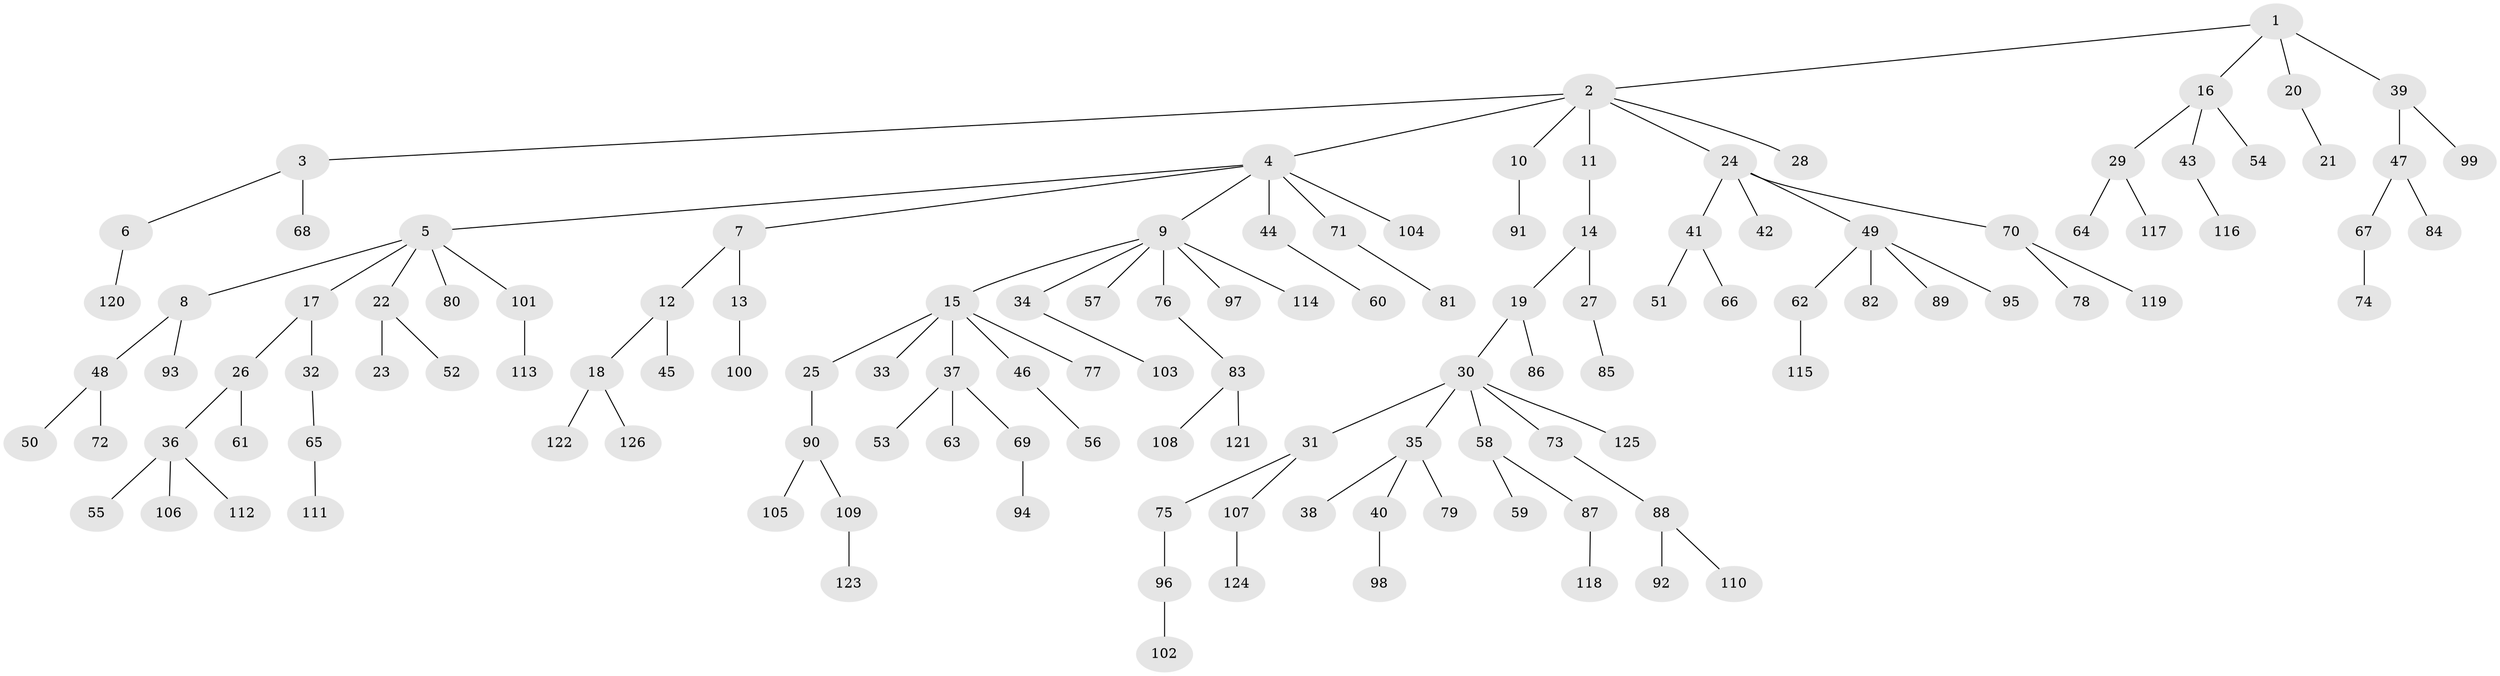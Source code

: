 // coarse degree distribution, {1: 0.78, 2: 0.2, 39: 0.02}
// Generated by graph-tools (version 1.1) at 2025/56/03/04/25 21:56:37]
// undirected, 126 vertices, 125 edges
graph export_dot {
graph [start="1"]
  node [color=gray90,style=filled];
  1;
  2;
  3;
  4;
  5;
  6;
  7;
  8;
  9;
  10;
  11;
  12;
  13;
  14;
  15;
  16;
  17;
  18;
  19;
  20;
  21;
  22;
  23;
  24;
  25;
  26;
  27;
  28;
  29;
  30;
  31;
  32;
  33;
  34;
  35;
  36;
  37;
  38;
  39;
  40;
  41;
  42;
  43;
  44;
  45;
  46;
  47;
  48;
  49;
  50;
  51;
  52;
  53;
  54;
  55;
  56;
  57;
  58;
  59;
  60;
  61;
  62;
  63;
  64;
  65;
  66;
  67;
  68;
  69;
  70;
  71;
  72;
  73;
  74;
  75;
  76;
  77;
  78;
  79;
  80;
  81;
  82;
  83;
  84;
  85;
  86;
  87;
  88;
  89;
  90;
  91;
  92;
  93;
  94;
  95;
  96;
  97;
  98;
  99;
  100;
  101;
  102;
  103;
  104;
  105;
  106;
  107;
  108;
  109;
  110;
  111;
  112;
  113;
  114;
  115;
  116;
  117;
  118;
  119;
  120;
  121;
  122;
  123;
  124;
  125;
  126;
  1 -- 2;
  1 -- 16;
  1 -- 20;
  1 -- 39;
  2 -- 3;
  2 -- 4;
  2 -- 10;
  2 -- 11;
  2 -- 24;
  2 -- 28;
  3 -- 6;
  3 -- 68;
  4 -- 5;
  4 -- 7;
  4 -- 9;
  4 -- 44;
  4 -- 71;
  4 -- 104;
  5 -- 8;
  5 -- 17;
  5 -- 22;
  5 -- 80;
  5 -- 101;
  6 -- 120;
  7 -- 12;
  7 -- 13;
  8 -- 48;
  8 -- 93;
  9 -- 15;
  9 -- 34;
  9 -- 57;
  9 -- 76;
  9 -- 97;
  9 -- 114;
  10 -- 91;
  11 -- 14;
  12 -- 18;
  12 -- 45;
  13 -- 100;
  14 -- 19;
  14 -- 27;
  15 -- 25;
  15 -- 33;
  15 -- 37;
  15 -- 46;
  15 -- 77;
  16 -- 29;
  16 -- 43;
  16 -- 54;
  17 -- 26;
  17 -- 32;
  18 -- 122;
  18 -- 126;
  19 -- 30;
  19 -- 86;
  20 -- 21;
  22 -- 23;
  22 -- 52;
  24 -- 41;
  24 -- 42;
  24 -- 49;
  24 -- 70;
  25 -- 90;
  26 -- 36;
  26 -- 61;
  27 -- 85;
  29 -- 64;
  29 -- 117;
  30 -- 31;
  30 -- 35;
  30 -- 58;
  30 -- 73;
  30 -- 125;
  31 -- 75;
  31 -- 107;
  32 -- 65;
  34 -- 103;
  35 -- 38;
  35 -- 40;
  35 -- 79;
  36 -- 55;
  36 -- 106;
  36 -- 112;
  37 -- 53;
  37 -- 63;
  37 -- 69;
  39 -- 47;
  39 -- 99;
  40 -- 98;
  41 -- 51;
  41 -- 66;
  43 -- 116;
  44 -- 60;
  46 -- 56;
  47 -- 67;
  47 -- 84;
  48 -- 50;
  48 -- 72;
  49 -- 62;
  49 -- 82;
  49 -- 89;
  49 -- 95;
  58 -- 59;
  58 -- 87;
  62 -- 115;
  65 -- 111;
  67 -- 74;
  69 -- 94;
  70 -- 78;
  70 -- 119;
  71 -- 81;
  73 -- 88;
  75 -- 96;
  76 -- 83;
  83 -- 108;
  83 -- 121;
  87 -- 118;
  88 -- 92;
  88 -- 110;
  90 -- 105;
  90 -- 109;
  96 -- 102;
  101 -- 113;
  107 -- 124;
  109 -- 123;
}

